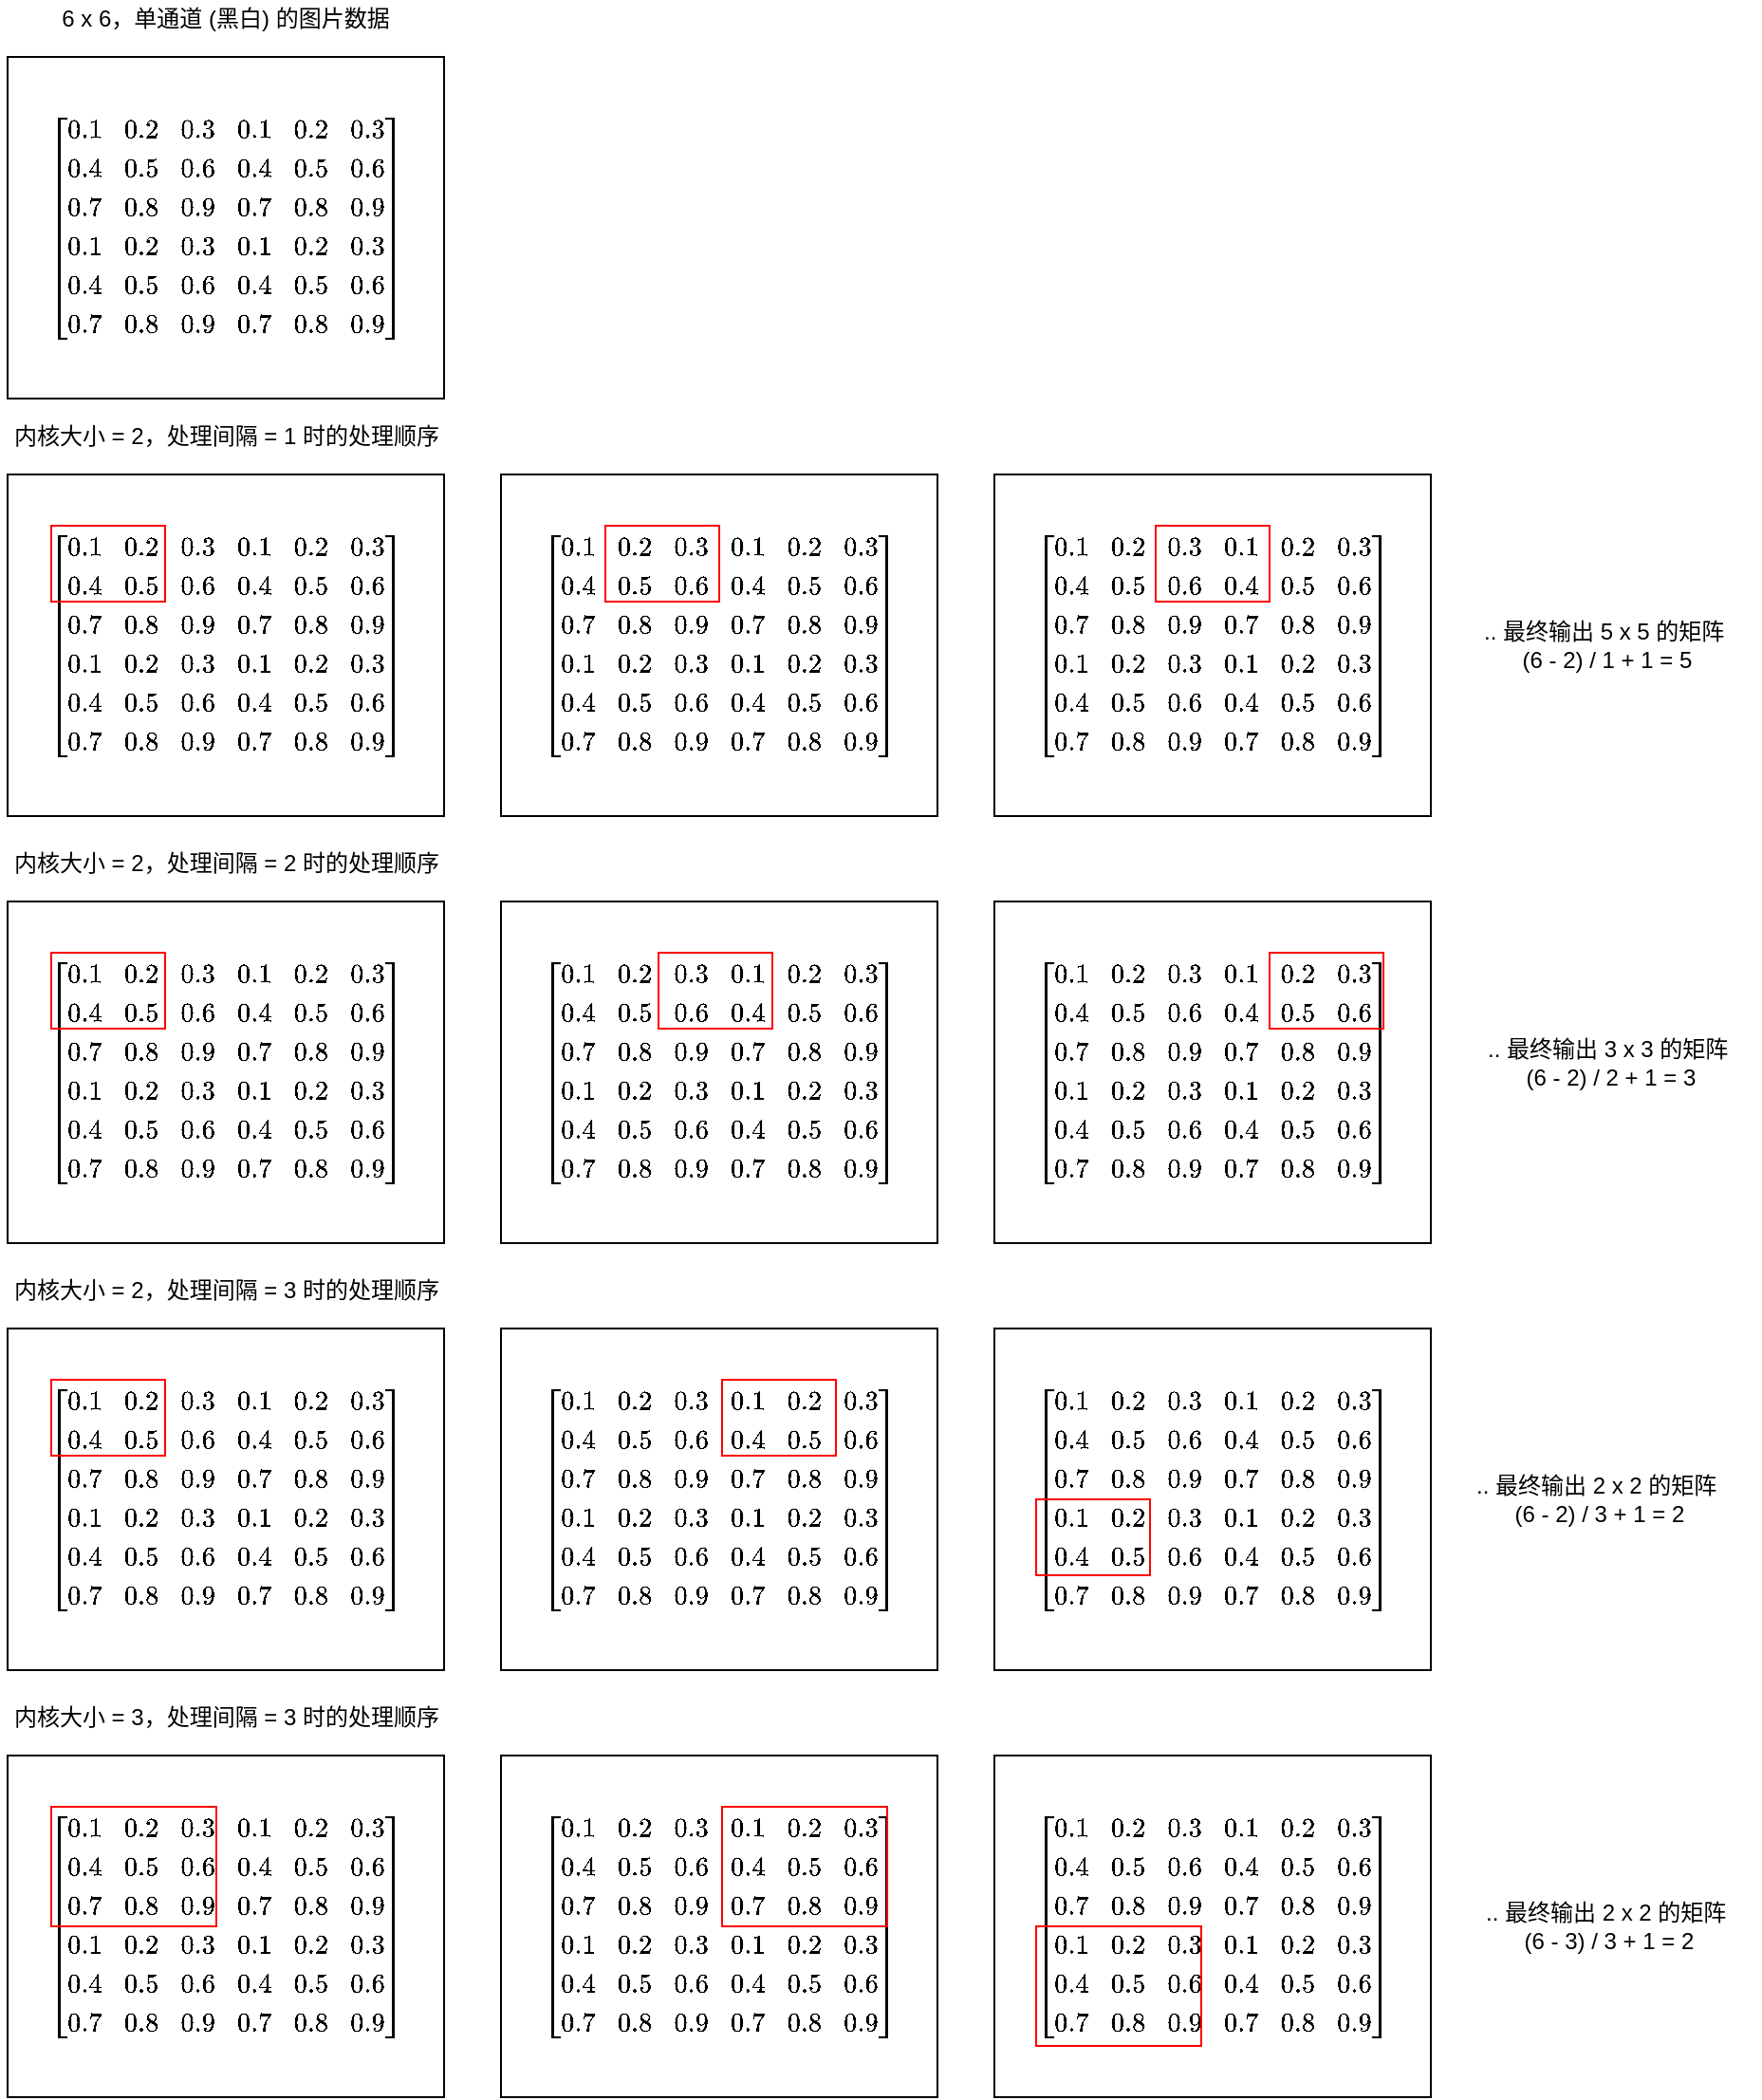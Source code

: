<mxfile version="12.9.3" type="device"><diagram id="RZwJdYzHtb_lrmIXNBPr" name="Page-1"><mxGraphModel dx="1577" dy="997" grid="1" gridSize="10" guides="1" tooltips="1" connect="1" arrows="1" fold="1" page="1" pageScale="1" pageWidth="850" pageHeight="1100" math="1" shadow="0"><root><mxCell id="0"/><mxCell id="1" parent="0"/><mxCell id="qrpZelLjEZz6oEUjyMEO-2" value="`[[0.1,0.2,0.3,0.1,0.2,0.3],[0.4,0.5,0.6,0.4,0.5,0.6&lt;br&gt;],[0.7,0.8,0.9,0.7,0.8,0.9&lt;br&gt;],[0.1,0.2,0.3,0.1,0.2,0.3],[0.4,0.5,0.6,0.4,0.5,0.6&lt;br&gt;],[0.7,0.8,0.9,0.7,0.8,0.9&lt;br&gt;]&lt;br&gt;]`" style="rounded=0;whiteSpace=wrap;html=1;" vertex="1" parent="1"><mxGeometry x="80" y="260" width="230" height="180" as="geometry"/></mxCell><mxCell id="_tjwdmNr4xfhyW2LKN90-2" value="`[[0.1,0.2,0.3,0.1,0.2,0.3],[0.4,0.5,0.6,0.4,0.5,0.6&lt;br&gt;],[0.7,0.8,0.9,0.7,0.8,0.9&lt;br&gt;],[0.1,0.2,0.3,0.1,0.2,0.3],[0.4,0.5,0.6,0.4,0.5,0.6&lt;br&gt;],[0.7,0.8,0.9,0.7,0.8,0.9&lt;br&gt;]&lt;br&gt;]`" style="rounded=0;whiteSpace=wrap;html=1;" parent="1" vertex="1"><mxGeometry x="80" y="40" width="230" height="180" as="geometry"/></mxCell><mxCell id="_tjwdmNr4xfhyW2LKN90-3" value="6 x 6，单通道 (黑白) 的图片数据" style="text;html=1;strokeColor=none;fillColor=none;align=center;verticalAlign=middle;whiteSpace=wrap;rounded=0;" parent="1" vertex="1"><mxGeometry x="100" y="10" width="190" height="20" as="geometry"/></mxCell><mxCell id="qrpZelLjEZz6oEUjyMEO-1" value="" style="rounded=0;whiteSpace=wrap;html=1;fillColor=none;strokeColor=#FF0000;" vertex="1" parent="1"><mxGeometry x="103" y="287" width="60" height="40" as="geometry"/></mxCell><mxCell id="qrpZelLjEZz6oEUjyMEO-3" value="内核大小 = 2，处理间隔 = 1 时的处理顺序" style="text;html=1;strokeColor=none;fillColor=none;align=center;verticalAlign=middle;whiteSpace=wrap;rounded=0;" vertex="1" parent="1"><mxGeometry x="76.5" y="230" width="237" height="20" as="geometry"/></mxCell><mxCell id="qrpZelLjEZz6oEUjyMEO-4" value="`[[0.1,0.2,0.3,0.1,0.2,0.3],[0.4,0.5,0.6,0.4,0.5,0.6&lt;br&gt;],[0.7,0.8,0.9,0.7,0.8,0.9&lt;br&gt;],[0.1,0.2,0.3,0.1,0.2,0.3],[0.4,0.5,0.6,0.4,0.5,0.6&lt;br&gt;],[0.7,0.8,0.9,0.7,0.8,0.9&lt;br&gt;]&lt;br&gt;]`" style="rounded=0;whiteSpace=wrap;html=1;" vertex="1" parent="1"><mxGeometry x="340" y="260" width="230" height="180" as="geometry"/></mxCell><mxCell id="qrpZelLjEZz6oEUjyMEO-5" value="" style="rounded=0;whiteSpace=wrap;html=1;fillColor=none;strokeColor=#FF0000;" vertex="1" parent="1"><mxGeometry x="395" y="287" width="60" height="40" as="geometry"/></mxCell><mxCell id="qrpZelLjEZz6oEUjyMEO-6" value="`[[0.1,0.2,0.3,0.1,0.2,0.3],[0.4,0.5,0.6,0.4,0.5,0.6&lt;br&gt;],[0.7,0.8,0.9,0.7,0.8,0.9&lt;br&gt;],[0.1,0.2,0.3,0.1,0.2,0.3],[0.4,0.5,0.6,0.4,0.5,0.6&lt;br&gt;],[0.7,0.8,0.9,0.7,0.8,0.9&lt;br&gt;]&lt;br&gt;]`" style="rounded=0;whiteSpace=wrap;html=1;" vertex="1" parent="1"><mxGeometry x="600" y="260" width="230" height="180" as="geometry"/></mxCell><mxCell id="qrpZelLjEZz6oEUjyMEO-7" value="" style="rounded=0;whiteSpace=wrap;html=1;fillColor=none;strokeColor=#FF0000;" vertex="1" parent="1"><mxGeometry x="685" y="287" width="60" height="40" as="geometry"/></mxCell><mxCell id="qrpZelLjEZz6oEUjyMEO-15" value="`[[0.1,0.2,0.3,0.1,0.2,0.3],[0.4,0.5,0.6,0.4,0.5,0.6&lt;br&gt;],[0.7,0.8,0.9,0.7,0.8,0.9&lt;br&gt;],[0.1,0.2,0.3,0.1,0.2,0.3],[0.4,0.5,0.6,0.4,0.5,0.6&lt;br&gt;],[0.7,0.8,0.9,0.7,0.8,0.9&lt;br&gt;]&lt;br&gt;]`" style="rounded=0;whiteSpace=wrap;html=1;" vertex="1" parent="1"><mxGeometry x="80" y="485" width="230" height="180" as="geometry"/></mxCell><mxCell id="qrpZelLjEZz6oEUjyMEO-16" value="" style="rounded=0;whiteSpace=wrap;html=1;fillColor=none;strokeColor=#FF0000;" vertex="1" parent="1"><mxGeometry x="103" y="512" width="60" height="40" as="geometry"/></mxCell><mxCell id="qrpZelLjEZz6oEUjyMEO-17" value="内核大小 = 2，处理间隔 = 2 时的处理顺序" style="text;html=1;strokeColor=none;fillColor=none;align=center;verticalAlign=middle;whiteSpace=wrap;rounded=0;" vertex="1" parent="1"><mxGeometry x="76.5" y="455" width="237" height="20" as="geometry"/></mxCell><mxCell id="qrpZelLjEZz6oEUjyMEO-18" value="`[[0.1,0.2,0.3,0.1,0.2,0.3],[0.4,0.5,0.6,0.4,0.5,0.6&lt;br&gt;],[0.7,0.8,0.9,0.7,0.8,0.9&lt;br&gt;],[0.1,0.2,0.3,0.1,0.2,0.3],[0.4,0.5,0.6,0.4,0.5,0.6&lt;br&gt;],[0.7,0.8,0.9,0.7,0.8,0.9&lt;br&gt;]&lt;br&gt;]`" style="rounded=0;whiteSpace=wrap;html=1;" vertex="1" parent="1"><mxGeometry x="340" y="485" width="230" height="180" as="geometry"/></mxCell><mxCell id="qrpZelLjEZz6oEUjyMEO-19" value="" style="rounded=0;whiteSpace=wrap;html=1;fillColor=none;strokeColor=#FF0000;" vertex="1" parent="1"><mxGeometry x="423" y="512" width="60" height="40" as="geometry"/></mxCell><mxCell id="qrpZelLjEZz6oEUjyMEO-20" value="`[[0.1,0.2,0.3,0.1,0.2,0.3],[0.4,0.5,0.6,0.4,0.5,0.6&lt;br&gt;],[0.7,0.8,0.9,0.7,0.8,0.9&lt;br&gt;],[0.1,0.2,0.3,0.1,0.2,0.3],[0.4,0.5,0.6,0.4,0.5,0.6&lt;br&gt;],[0.7,0.8,0.9,0.7,0.8,0.9&lt;br&gt;]&lt;br&gt;]`" style="rounded=0;whiteSpace=wrap;html=1;" vertex="1" parent="1"><mxGeometry x="600" y="485" width="230" height="180" as="geometry"/></mxCell><mxCell id="qrpZelLjEZz6oEUjyMEO-21" value="" style="rounded=0;whiteSpace=wrap;html=1;fillColor=none;strokeColor=#FF0000;" vertex="1" parent="1"><mxGeometry x="745" y="512" width="60" height="40" as="geometry"/></mxCell><mxCell id="qrpZelLjEZz6oEUjyMEO-22" value="`[[0.1,0.2,0.3,0.1,0.2,0.3],[0.4,0.5,0.6,0.4,0.5,0.6&lt;br&gt;],[0.7,0.8,0.9,0.7,0.8,0.9&lt;br&gt;],[0.1,0.2,0.3,0.1,0.2,0.3],[0.4,0.5,0.6,0.4,0.5,0.6&lt;br&gt;],[0.7,0.8,0.9,0.7,0.8,0.9&lt;br&gt;]&lt;br&gt;]`" style="rounded=0;whiteSpace=wrap;html=1;" vertex="1" parent="1"><mxGeometry x="80" y="710" width="230" height="180" as="geometry"/></mxCell><mxCell id="qrpZelLjEZz6oEUjyMEO-23" value="" style="rounded=0;whiteSpace=wrap;html=1;fillColor=none;strokeColor=#FF0000;" vertex="1" parent="1"><mxGeometry x="103" y="737" width="60" height="40" as="geometry"/></mxCell><mxCell id="qrpZelLjEZz6oEUjyMEO-24" value="内核大小 = 2，处理间隔 = 3 时的处理顺序" style="text;html=1;strokeColor=none;fillColor=none;align=center;verticalAlign=middle;whiteSpace=wrap;rounded=0;" vertex="1" parent="1"><mxGeometry x="76.5" y="680" width="237" height="20" as="geometry"/></mxCell><mxCell id="qrpZelLjEZz6oEUjyMEO-25" value="`[[0.1,0.2,0.3,0.1,0.2,0.3],[0.4,0.5,0.6,0.4,0.5,0.6&lt;br&gt;],[0.7,0.8,0.9,0.7,0.8,0.9&lt;br&gt;],[0.1,0.2,0.3,0.1,0.2,0.3],[0.4,0.5,0.6,0.4,0.5,0.6&lt;br&gt;],[0.7,0.8,0.9,0.7,0.8,0.9&lt;br&gt;]&lt;br&gt;]`" style="rounded=0;whiteSpace=wrap;html=1;" vertex="1" parent="1"><mxGeometry x="340" y="710" width="230" height="180" as="geometry"/></mxCell><mxCell id="qrpZelLjEZz6oEUjyMEO-26" value="" style="rounded=0;whiteSpace=wrap;html=1;fillColor=none;strokeColor=#FF0000;" vertex="1" parent="1"><mxGeometry x="456.5" y="737" width="60" height="40" as="geometry"/></mxCell><mxCell id="qrpZelLjEZz6oEUjyMEO-27" value="`[[0.1,0.2,0.3,0.1,0.2,0.3],[0.4,0.5,0.6,0.4,0.5,0.6&lt;br&gt;],[0.7,0.8,0.9,0.7,0.8,0.9&lt;br&gt;],[0.1,0.2,0.3,0.1,0.2,0.3],[0.4,0.5,0.6,0.4,0.5,0.6&lt;br&gt;],[0.7,0.8,0.9,0.7,0.8,0.9&lt;br&gt;]&lt;br&gt;]`" style="rounded=0;whiteSpace=wrap;html=1;" vertex="1" parent="1"><mxGeometry x="600" y="710" width="230" height="180" as="geometry"/></mxCell><mxCell id="qrpZelLjEZz6oEUjyMEO-28" value="" style="rounded=0;whiteSpace=wrap;html=1;fillColor=none;strokeColor=#FF0000;" vertex="1" parent="1"><mxGeometry x="622" y="800" width="60" height="40" as="geometry"/></mxCell><mxCell id="qrpZelLjEZz6oEUjyMEO-29" value=".. 最终输出 5 x 5 的矩阵&amp;nbsp;&lt;br&gt;(6 - 2) / 1 + 1 = 5" style="text;html=1;strokeColor=none;fillColor=none;align=center;verticalAlign=middle;whiteSpace=wrap;rounded=0;" vertex="1" parent="1"><mxGeometry x="843.25" y="340" width="160" height="20" as="geometry"/></mxCell><mxCell id="qrpZelLjEZz6oEUjyMEO-30" value=".. 最终输出 3 x 3 的矩阵&amp;nbsp;&lt;br&gt;(6 - 2) / 2 + 1 = 3" style="text;html=1;strokeColor=none;fillColor=none;align=center;verticalAlign=middle;whiteSpace=wrap;rounded=0;" vertex="1" parent="1"><mxGeometry x="850" y="560" width="150" height="20" as="geometry"/></mxCell><mxCell id="qrpZelLjEZz6oEUjyMEO-31" value=".. 最终输出 2 x 2 的矩阵&amp;nbsp;&lt;br&gt;(6 - 2) / 3 + 1 = 2" style="text;html=1;strokeColor=none;fillColor=none;align=center;verticalAlign=middle;whiteSpace=wrap;rounded=0;" vertex="1" parent="1"><mxGeometry x="846.5" y="790" width="143.5" height="20" as="geometry"/></mxCell><mxCell id="qrpZelLjEZz6oEUjyMEO-33" value="`[[0.1,0.2,0.3,0.1,0.2,0.3],[0.4,0.5,0.6,0.4,0.5,0.6&lt;br&gt;],[0.7,0.8,0.9,0.7,0.8,0.9&lt;br&gt;],[0.1,0.2,0.3,0.1,0.2,0.3],[0.4,0.5,0.6,0.4,0.5,0.6&lt;br&gt;],[0.7,0.8,0.9,0.7,0.8,0.9&lt;br&gt;]&lt;br&gt;]`" style="rounded=0;whiteSpace=wrap;html=1;" vertex="1" parent="1"><mxGeometry x="80" y="935" width="230" height="180" as="geometry"/></mxCell><mxCell id="qrpZelLjEZz6oEUjyMEO-34" value="" style="rounded=0;whiteSpace=wrap;html=1;fillColor=none;strokeColor=#FF0000;" vertex="1" parent="1"><mxGeometry x="103" y="962" width="87" height="63" as="geometry"/></mxCell><mxCell id="qrpZelLjEZz6oEUjyMEO-35" value="内核大小 = 3，处理间隔 = 3 时的处理顺序" style="text;html=1;strokeColor=none;fillColor=none;align=center;verticalAlign=middle;whiteSpace=wrap;rounded=0;" vertex="1" parent="1"><mxGeometry x="76.5" y="905" width="237" height="20" as="geometry"/></mxCell><mxCell id="qrpZelLjEZz6oEUjyMEO-36" value="`[[0.1,0.2,0.3,0.1,0.2,0.3],[0.4,0.5,0.6,0.4,0.5,0.6&lt;br&gt;],[0.7,0.8,0.9,0.7,0.8,0.9&lt;br&gt;],[0.1,0.2,0.3,0.1,0.2,0.3],[0.4,0.5,0.6,0.4,0.5,0.6&lt;br&gt;],[0.7,0.8,0.9,0.7,0.8,0.9&lt;br&gt;]&lt;br&gt;]`" style="rounded=0;whiteSpace=wrap;html=1;" vertex="1" parent="1"><mxGeometry x="340" y="935" width="230" height="180" as="geometry"/></mxCell><mxCell id="qrpZelLjEZz6oEUjyMEO-38" value="`[[0.1,0.2,0.3,0.1,0.2,0.3],[0.4,0.5,0.6,0.4,0.5,0.6&lt;br&gt;],[0.7,0.8,0.9,0.7,0.8,0.9&lt;br&gt;],[0.1,0.2,0.3,0.1,0.2,0.3],[0.4,0.5,0.6,0.4,0.5,0.6&lt;br&gt;],[0.7,0.8,0.9,0.7,0.8,0.9&lt;br&gt;]&lt;br&gt;]`" style="rounded=0;whiteSpace=wrap;html=1;" vertex="1" parent="1"><mxGeometry x="600" y="935" width="230" height="180" as="geometry"/></mxCell><mxCell id="qrpZelLjEZz6oEUjyMEO-40" value=".. 最终输出 2 x 2 的矩阵&amp;nbsp;&lt;br&gt;(6 - 3) / 3 + 1 = 2" style="text;html=1;strokeColor=none;fillColor=none;align=center;verticalAlign=middle;whiteSpace=wrap;rounded=0;" vertex="1" parent="1"><mxGeometry x="846.5" y="1015" width="153.5" height="20" as="geometry"/></mxCell><mxCell id="qrpZelLjEZz6oEUjyMEO-41" value="" style="rounded=0;whiteSpace=wrap;html=1;fillColor=none;strokeColor=#FF0000;" vertex="1" parent="1"><mxGeometry x="456.5" y="962" width="87" height="63" as="geometry"/></mxCell><mxCell id="qrpZelLjEZz6oEUjyMEO-42" value="" style="rounded=0;whiteSpace=wrap;html=1;fillColor=none;strokeColor=#FF0000;" vertex="1" parent="1"><mxGeometry x="622" y="1025" width="87" height="63" as="geometry"/></mxCell></root></mxGraphModel></diagram></mxfile>
